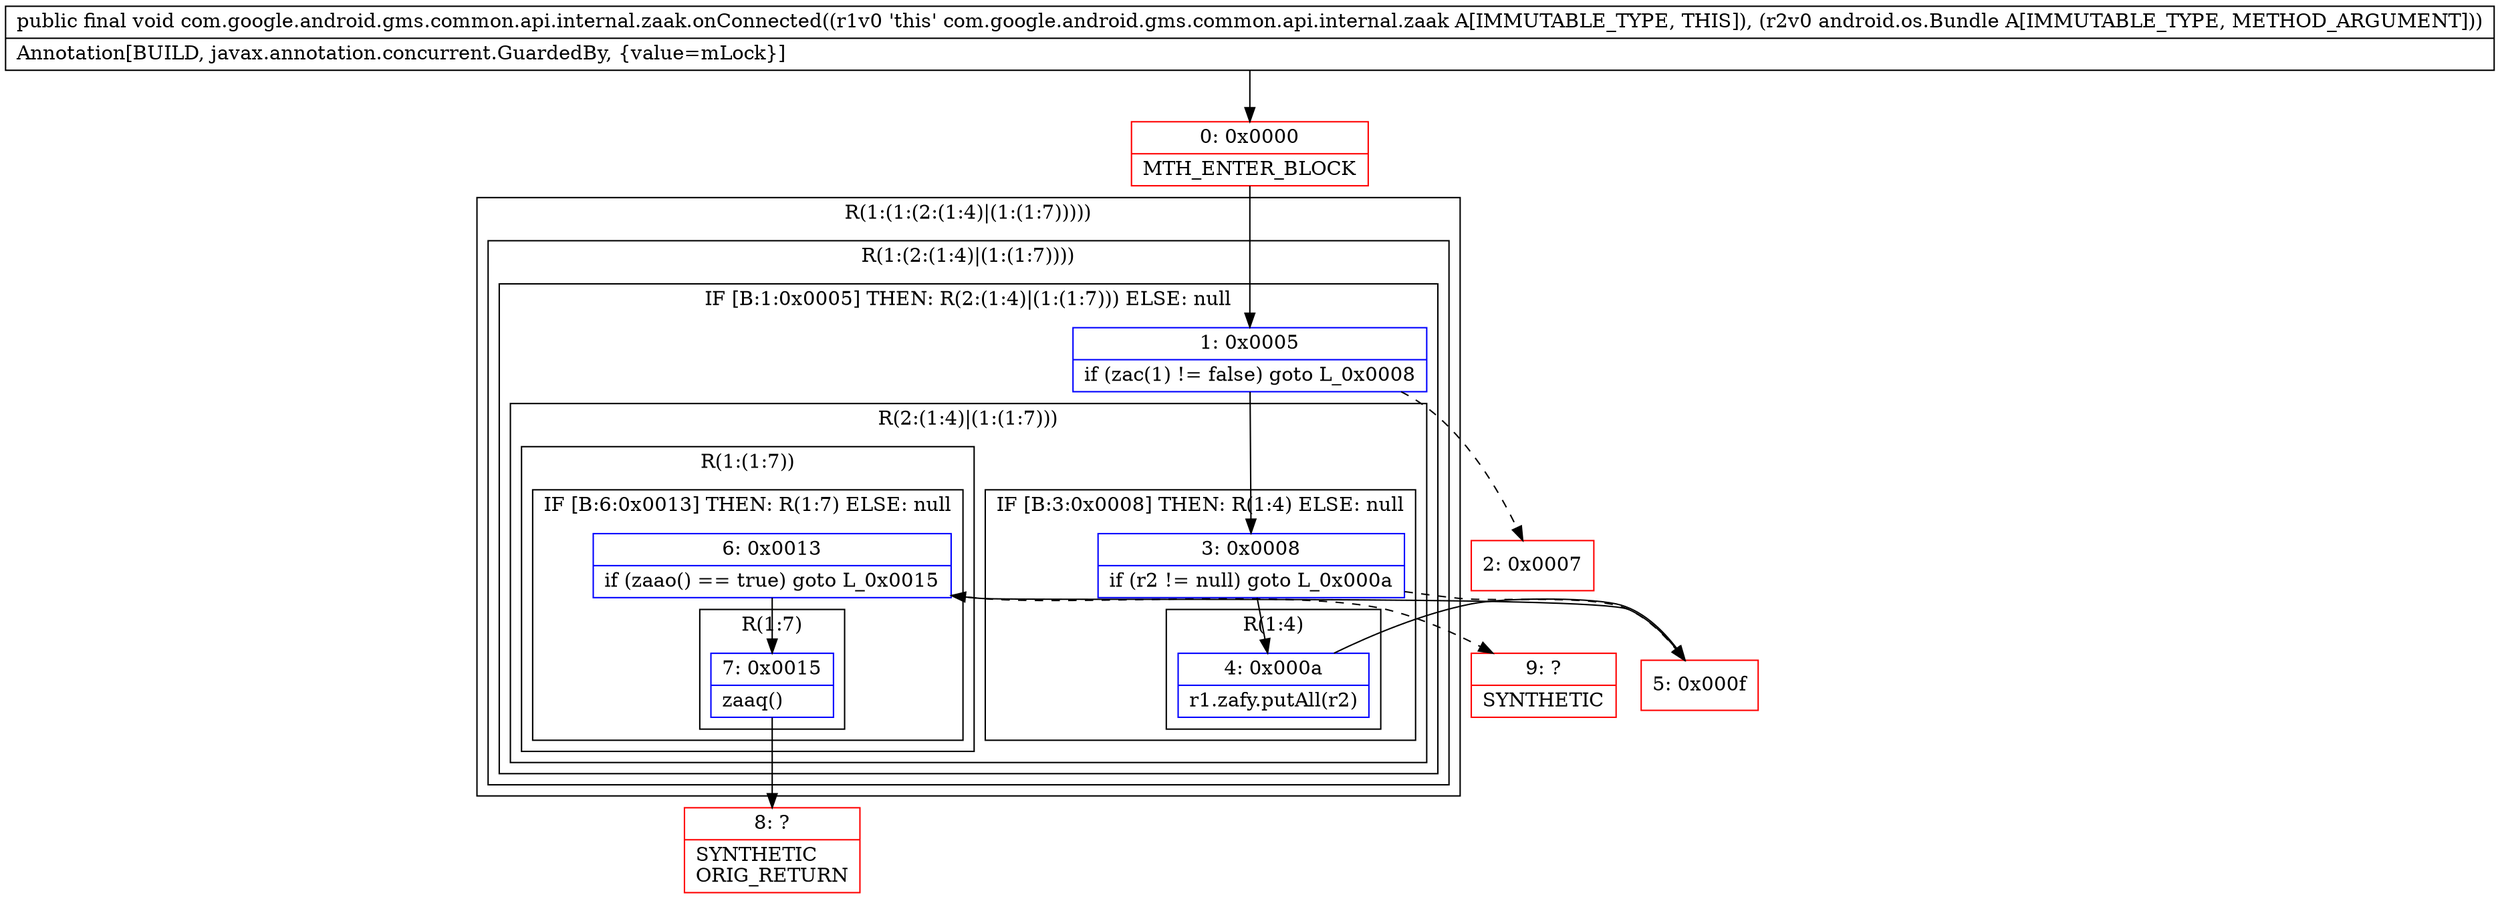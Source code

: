 digraph "CFG forcom.google.android.gms.common.api.internal.zaak.onConnected(Landroid\/os\/Bundle;)V" {
subgraph cluster_Region_1692903248 {
label = "R(1:(1:(2:(1:4)|(1:(1:7)))))";
node [shape=record,color=blue];
subgraph cluster_Region_1198563656 {
label = "R(1:(2:(1:4)|(1:(1:7))))";
node [shape=record,color=blue];
subgraph cluster_IfRegion_2134717147 {
label = "IF [B:1:0x0005] THEN: R(2:(1:4)|(1:(1:7))) ELSE: null";
node [shape=record,color=blue];
Node_1 [shape=record,label="{1\:\ 0x0005|if (zac(1) != false) goto L_0x0008\l}"];
subgraph cluster_Region_827895241 {
label = "R(2:(1:4)|(1:(1:7)))";
node [shape=record,color=blue];
subgraph cluster_IfRegion_1759269269 {
label = "IF [B:3:0x0008] THEN: R(1:4) ELSE: null";
node [shape=record,color=blue];
Node_3 [shape=record,label="{3\:\ 0x0008|if (r2 != null) goto L_0x000a\l}"];
subgraph cluster_Region_719636263 {
label = "R(1:4)";
node [shape=record,color=blue];
Node_4 [shape=record,label="{4\:\ 0x000a|r1.zafy.putAll(r2)\l}"];
}
}
subgraph cluster_Region_1012499274 {
label = "R(1:(1:7))";
node [shape=record,color=blue];
subgraph cluster_IfRegion_1218140141 {
label = "IF [B:6:0x0013] THEN: R(1:7) ELSE: null";
node [shape=record,color=blue];
Node_6 [shape=record,label="{6\:\ 0x0013|if (zaao() == true) goto L_0x0015\l}"];
subgraph cluster_Region_1111615378 {
label = "R(1:7)";
node [shape=record,color=blue];
Node_7 [shape=record,label="{7\:\ 0x0015|zaaq()\l}"];
}
}
}
}
}
}
}
Node_0 [shape=record,color=red,label="{0\:\ 0x0000|MTH_ENTER_BLOCK\l}"];
Node_2 [shape=record,color=red,label="{2\:\ 0x0007}"];
Node_5 [shape=record,color=red,label="{5\:\ 0x000f}"];
Node_8 [shape=record,color=red,label="{8\:\ ?|SYNTHETIC\lORIG_RETURN\l}"];
Node_9 [shape=record,color=red,label="{9\:\ ?|SYNTHETIC\l}"];
MethodNode[shape=record,label="{public final void com.google.android.gms.common.api.internal.zaak.onConnected((r1v0 'this' com.google.android.gms.common.api.internal.zaak A[IMMUTABLE_TYPE, THIS]), (r2v0 android.os.Bundle A[IMMUTABLE_TYPE, METHOD_ARGUMENT]))  | Annotation[BUILD, javax.annotation.concurrent.GuardedBy, \{value=mLock\}]\l}"];
MethodNode -> Node_0;
Node_1 -> Node_2[style=dashed];
Node_1 -> Node_3;
Node_3 -> Node_4;
Node_3 -> Node_5[style=dashed];
Node_4 -> Node_5;
Node_6 -> Node_7;
Node_6 -> Node_9[style=dashed];
Node_7 -> Node_8;
Node_0 -> Node_1;
Node_5 -> Node_6;
}

